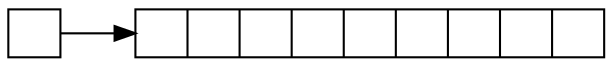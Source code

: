 digraph o2_ads{
    graph [fontname="consolas"];
    node [fontname="consolas"];
    edge [fontname="consolas"];
    nodesep=0.05;
    rankdir=LR;
    node [shape=record, width=0.1, height=0.1];

    index [label="", height=.3, width=0.3, fixsize=true];
    list [label = "{<head> | | | | | |  |  | }", height=.3, width=3.0, fixsize=true];

    index -> list:head;
}
